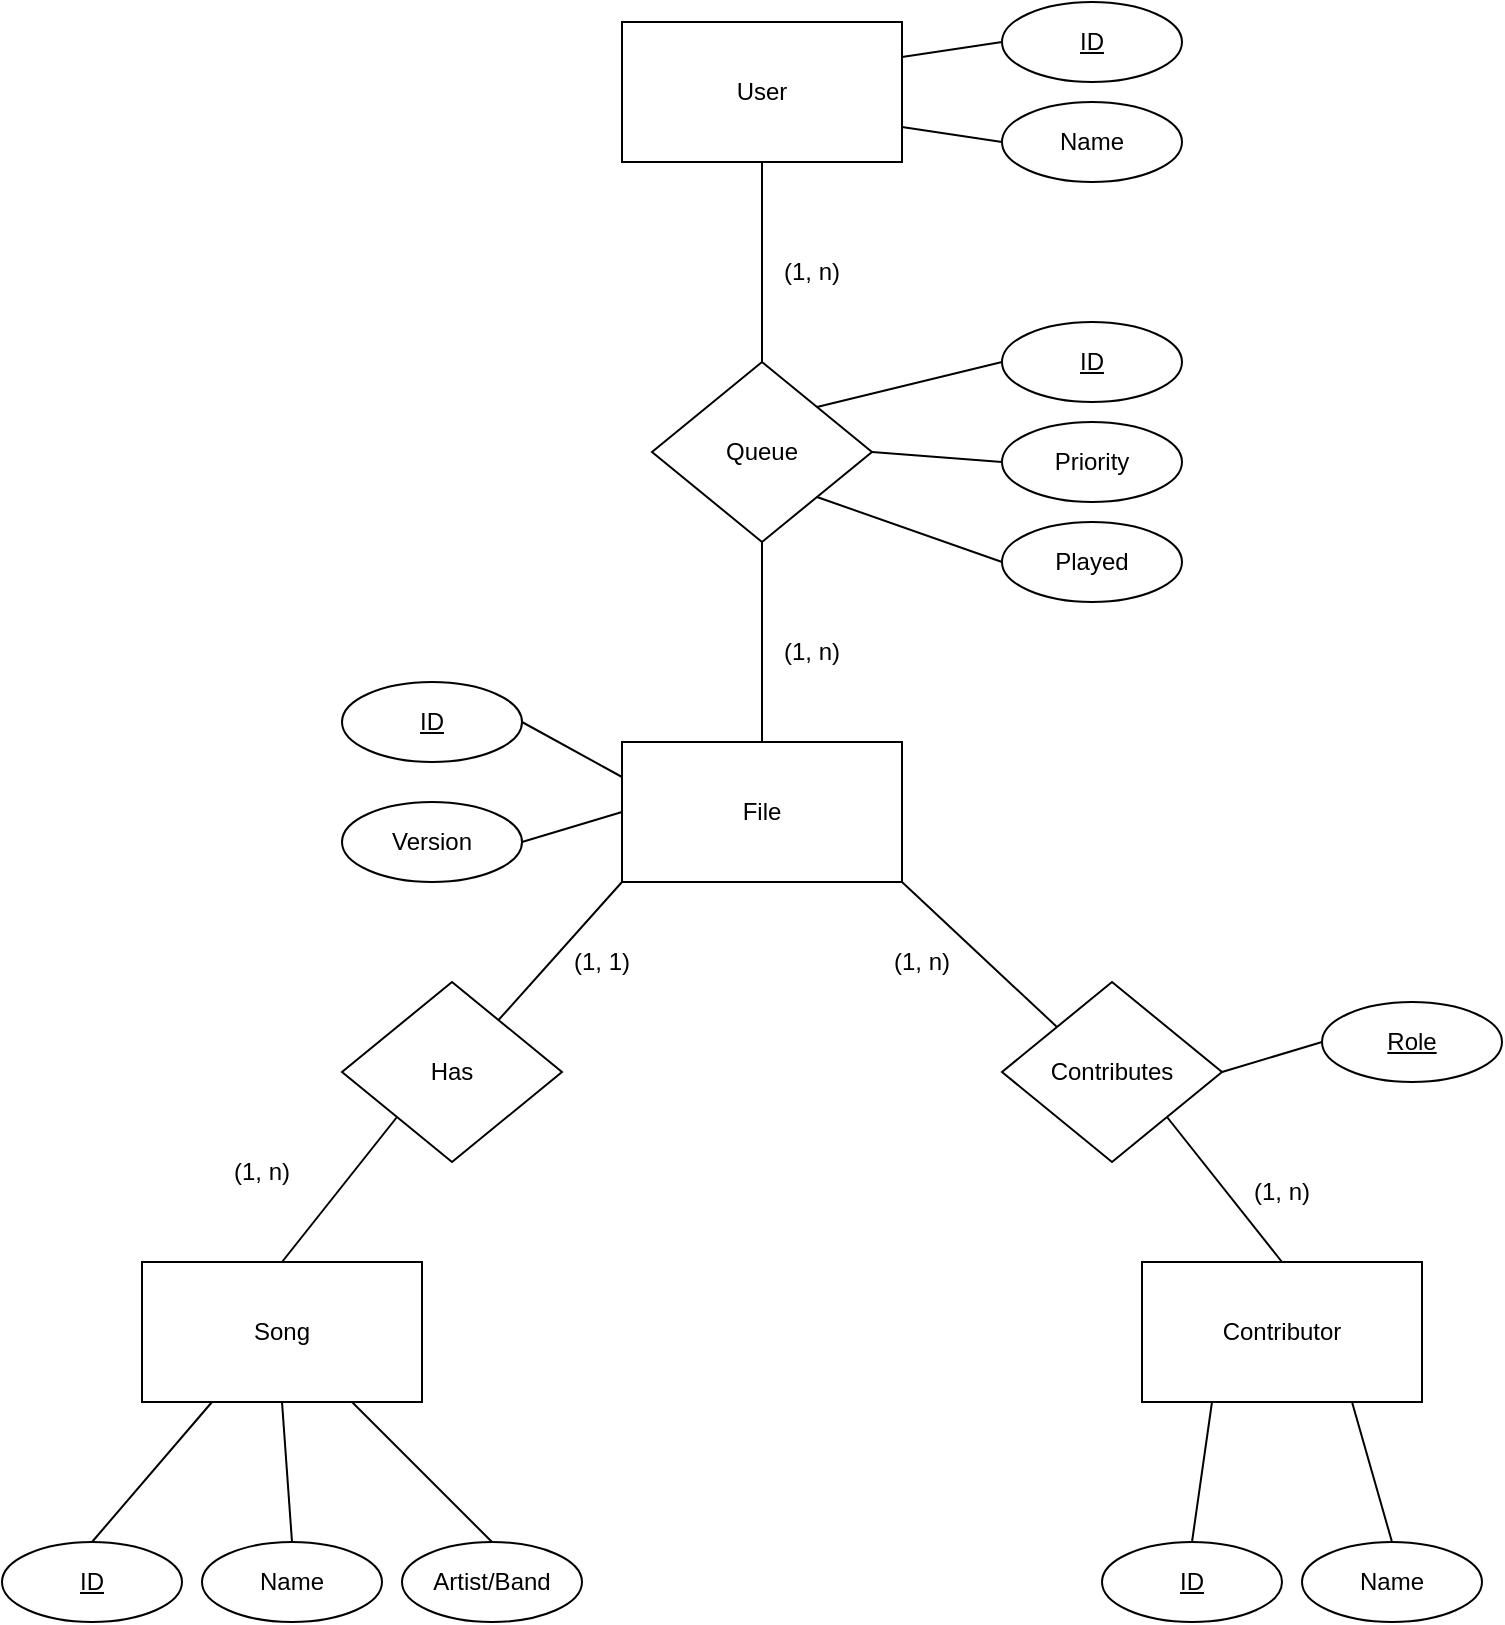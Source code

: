 <mxfile version="21.1.5" type="device">
  <diagram name="Page-1" id="jLnL63d28ECAaQiL935l">
    <mxGraphModel dx="1434" dy="756" grid="1" gridSize="10" guides="1" tooltips="1" connect="1" arrows="1" fold="1" page="1" pageScale="1" pageWidth="850" pageHeight="1100" background="#FFFFFF" math="0" shadow="0">
      <root>
        <mxCell id="0" />
        <mxCell id="1" parent="0" />
        <mxCell id="pWWXd3AjgrICyKJDim29-2" value="User" style="rounded=0;whiteSpace=wrap;html=1;" parent="1" vertex="1">
          <mxGeometry x="330" y="80" width="140" height="70" as="geometry" />
        </mxCell>
        <mxCell id="pWWXd3AjgrICyKJDim29-3" value="File" style="rounded=0;whiteSpace=wrap;html=1;" parent="1" vertex="1">
          <mxGeometry x="330" y="440" width="140" height="70" as="geometry" />
        </mxCell>
        <mxCell id="pWWXd3AjgrICyKJDim29-4" value="Queue" style="rhombus;whiteSpace=wrap;html=1;" parent="1" vertex="1">
          <mxGeometry x="345" y="250" width="110" height="90" as="geometry" />
        </mxCell>
        <mxCell id="pWWXd3AjgrICyKJDim29-5" value="" style="endArrow=none;html=1;rounded=0;exitX=0.5;exitY=0;exitDx=0;exitDy=0;entryX=0.5;entryY=1;entryDx=0;entryDy=0;" parent="1" source="pWWXd3AjgrICyKJDim29-4" target="pWWXd3AjgrICyKJDim29-2" edge="1">
          <mxGeometry width="50" height="50" relative="1" as="geometry">
            <mxPoint x="400" y="300" as="sourcePoint" />
            <mxPoint x="450" y="250" as="targetPoint" />
          </mxGeometry>
        </mxCell>
        <mxCell id="pWWXd3AjgrICyKJDim29-6" value="" style="endArrow=none;html=1;rounded=0;exitX=0.5;exitY=1;exitDx=0;exitDy=0;entryX=0.5;entryY=0;entryDx=0;entryDy=0;" parent="1" source="pWWXd3AjgrICyKJDim29-4" target="pWWXd3AjgrICyKJDim29-3" edge="1">
          <mxGeometry width="50" height="50" relative="1" as="geometry">
            <mxPoint x="400" y="300" as="sourcePoint" />
            <mxPoint x="450" y="250" as="targetPoint" />
          </mxGeometry>
        </mxCell>
        <mxCell id="pWWXd3AjgrICyKJDim29-7" value="&lt;u&gt;ID&lt;/u&gt;" style="ellipse;whiteSpace=wrap;html=1;" parent="1" vertex="1">
          <mxGeometry x="520" y="70" width="90" height="40" as="geometry" />
        </mxCell>
        <mxCell id="pWWXd3AjgrICyKJDim29-8" value="Name" style="ellipse;whiteSpace=wrap;html=1;" parent="1" vertex="1">
          <mxGeometry x="520" y="120" width="90" height="40" as="geometry" />
        </mxCell>
        <mxCell id="pWWXd3AjgrICyKJDim29-9" value="" style="endArrow=none;html=1;rounded=0;exitX=1;exitY=0.25;exitDx=0;exitDy=0;entryX=0;entryY=0.5;entryDx=0;entryDy=0;" parent="1" source="pWWXd3AjgrICyKJDim29-2" target="pWWXd3AjgrICyKJDim29-7" edge="1">
          <mxGeometry width="50" height="50" relative="1" as="geometry">
            <mxPoint x="400" y="210" as="sourcePoint" />
            <mxPoint x="450" y="160" as="targetPoint" />
          </mxGeometry>
        </mxCell>
        <mxCell id="pWWXd3AjgrICyKJDim29-10" value="" style="endArrow=none;html=1;rounded=0;exitX=1;exitY=0.75;exitDx=0;exitDy=0;entryX=0;entryY=0.5;entryDx=0;entryDy=0;" parent="1" source="pWWXd3AjgrICyKJDim29-2" target="pWWXd3AjgrICyKJDim29-8" edge="1">
          <mxGeometry width="50" height="50" relative="1" as="geometry">
            <mxPoint x="480" y="160" as="sourcePoint" />
            <mxPoint x="530" y="152" as="targetPoint" />
          </mxGeometry>
        </mxCell>
        <mxCell id="pWWXd3AjgrICyKJDim29-11" value="&lt;u&gt;ID&lt;/u&gt;" style="ellipse;whiteSpace=wrap;html=1;" parent="1" vertex="1">
          <mxGeometry x="20" y="840" width="90" height="40" as="geometry" />
        </mxCell>
        <mxCell id="pWWXd3AjgrICyKJDim29-12" value="" style="endArrow=none;html=1;rounded=0;exitX=0.25;exitY=1;exitDx=0;exitDy=0;entryX=0.5;entryY=0;entryDx=0;entryDy=0;" parent="1" source="pWWXd3AjgrICyKJDim29-20" target="pWWXd3AjgrICyKJDim29-11" edge="1">
          <mxGeometry width="50" height="50" relative="1" as="geometry">
            <mxPoint x="400" y="420" as="sourcePoint" />
            <mxPoint x="450" y="370" as="targetPoint" />
          </mxGeometry>
        </mxCell>
        <mxCell id="pWWXd3AjgrICyKJDim29-13" value="&lt;u&gt;ID&lt;/u&gt;" style="ellipse;whiteSpace=wrap;html=1;" parent="1" vertex="1">
          <mxGeometry x="520" y="230" width="90" height="40" as="geometry" />
        </mxCell>
        <mxCell id="pWWXd3AjgrICyKJDim29-14" value="Priority" style="ellipse;whiteSpace=wrap;html=1;" parent="1" vertex="1">
          <mxGeometry x="520" y="280" width="90" height="40" as="geometry" />
        </mxCell>
        <mxCell id="pWWXd3AjgrICyKJDim29-15" value="Played" style="ellipse;whiteSpace=wrap;html=1;" parent="1" vertex="1">
          <mxGeometry x="520" y="330" width="90" height="40" as="geometry" />
        </mxCell>
        <mxCell id="pWWXd3AjgrICyKJDim29-16" value="" style="endArrow=none;html=1;rounded=0;exitX=1;exitY=0;exitDx=0;exitDy=0;entryX=0;entryY=0.5;entryDx=0;entryDy=0;" parent="1" source="pWWXd3AjgrICyKJDim29-4" target="pWWXd3AjgrICyKJDim29-13" edge="1">
          <mxGeometry width="50" height="50" relative="1" as="geometry">
            <mxPoint x="400" y="340" as="sourcePoint" />
            <mxPoint x="450" y="290" as="targetPoint" />
          </mxGeometry>
        </mxCell>
        <mxCell id="pWWXd3AjgrICyKJDim29-18" value="" style="endArrow=none;html=1;rounded=0;exitX=1;exitY=0.5;exitDx=0;exitDy=0;entryX=0;entryY=0.5;entryDx=0;entryDy=0;" parent="1" source="pWWXd3AjgrICyKJDim29-4" target="pWWXd3AjgrICyKJDim29-14" edge="1">
          <mxGeometry width="50" height="50" relative="1" as="geometry">
            <mxPoint x="400" y="340" as="sourcePoint" />
            <mxPoint x="450" y="290" as="targetPoint" />
          </mxGeometry>
        </mxCell>
        <mxCell id="pWWXd3AjgrICyKJDim29-19" value="" style="endArrow=none;html=1;rounded=0;exitX=1;exitY=1;exitDx=0;exitDy=0;entryX=0;entryY=0.5;entryDx=0;entryDy=0;" parent="1" source="pWWXd3AjgrICyKJDim29-4" target="pWWXd3AjgrICyKJDim29-15" edge="1">
          <mxGeometry width="50" height="50" relative="1" as="geometry">
            <mxPoint x="400" y="340" as="sourcePoint" />
            <mxPoint x="450" y="290" as="targetPoint" />
          </mxGeometry>
        </mxCell>
        <mxCell id="pWWXd3AjgrICyKJDim29-20" value="Song" style="rounded=0;whiteSpace=wrap;html=1;" parent="1" vertex="1">
          <mxGeometry x="90" y="700" width="140" height="70" as="geometry" />
        </mxCell>
        <mxCell id="pWWXd3AjgrICyKJDim29-21" value="Contributor" style="rounded=0;whiteSpace=wrap;html=1;" parent="1" vertex="1">
          <mxGeometry x="590" y="700" width="140" height="70" as="geometry" />
        </mxCell>
        <mxCell id="pWWXd3AjgrICyKJDim29-22" value="Has" style="rhombus;whiteSpace=wrap;html=1;" parent="1" vertex="1">
          <mxGeometry x="190" y="560" width="110" height="90" as="geometry" />
        </mxCell>
        <mxCell id="pWWXd3AjgrICyKJDim29-23" value="" style="endArrow=none;html=1;rounded=0;exitX=0;exitY=1;exitDx=0;exitDy=0;" parent="1" source="pWWXd3AjgrICyKJDim29-3" target="pWWXd3AjgrICyKJDim29-22" edge="1">
          <mxGeometry width="50" height="50" relative="1" as="geometry">
            <mxPoint x="400" y="530" as="sourcePoint" />
            <mxPoint x="450" y="480" as="targetPoint" />
          </mxGeometry>
        </mxCell>
        <mxCell id="pWWXd3AjgrICyKJDim29-24" value="" style="endArrow=none;html=1;rounded=0;entryX=0.5;entryY=0;entryDx=0;entryDy=0;exitX=0;exitY=1;exitDx=0;exitDy=0;" parent="1" source="pWWXd3AjgrICyKJDim29-22" target="pWWXd3AjgrICyKJDim29-20" edge="1">
          <mxGeometry width="50" height="50" relative="1" as="geometry">
            <mxPoint x="400" y="530" as="sourcePoint" />
            <mxPoint x="450" y="480" as="targetPoint" />
          </mxGeometry>
        </mxCell>
        <mxCell id="pWWXd3AjgrICyKJDim29-25" value="Contributes" style="rhombus;whiteSpace=wrap;html=1;" parent="1" vertex="1">
          <mxGeometry x="520" y="560" width="110" height="90" as="geometry" />
        </mxCell>
        <mxCell id="pWWXd3AjgrICyKJDim29-26" value="" style="endArrow=none;html=1;rounded=0;entryX=0;entryY=0;entryDx=0;entryDy=0;exitX=1;exitY=1;exitDx=0;exitDy=0;" parent="1" source="pWWXd3AjgrICyKJDim29-3" target="pWWXd3AjgrICyKJDim29-25" edge="1">
          <mxGeometry width="50" height="50" relative="1" as="geometry">
            <mxPoint x="400" y="520" as="sourcePoint" />
            <mxPoint x="450" y="470" as="targetPoint" />
          </mxGeometry>
        </mxCell>
        <mxCell id="pWWXd3AjgrICyKJDim29-27" value="" style="endArrow=none;html=1;rounded=0;entryX=1;entryY=1;entryDx=0;entryDy=0;exitX=0.5;exitY=0;exitDx=0;exitDy=0;" parent="1" source="pWWXd3AjgrICyKJDim29-21" target="pWWXd3AjgrICyKJDim29-25" edge="1">
          <mxGeometry width="50" height="50" relative="1" as="geometry">
            <mxPoint x="420" y="570" as="sourcePoint" />
            <mxPoint x="450" y="510" as="targetPoint" />
          </mxGeometry>
        </mxCell>
        <mxCell id="pWWXd3AjgrICyKJDim29-28" value="&lt;u&gt;ID&lt;/u&gt;" style="ellipse;whiteSpace=wrap;html=1;" parent="1" vertex="1">
          <mxGeometry x="190" y="410" width="90" height="40" as="geometry" />
        </mxCell>
        <mxCell id="pWWXd3AjgrICyKJDim29-29" value="&lt;u&gt;ID&lt;/u&gt;" style="ellipse;whiteSpace=wrap;html=1;" parent="1" vertex="1">
          <mxGeometry x="570" y="840" width="90" height="40" as="geometry" />
        </mxCell>
        <mxCell id="pWWXd3AjgrICyKJDim29-31" value="" style="endArrow=none;html=1;rounded=0;entryX=0;entryY=0.25;entryDx=0;entryDy=0;exitX=1;exitY=0.5;exitDx=0;exitDy=0;" parent="1" source="pWWXd3AjgrICyKJDim29-28" target="pWWXd3AjgrICyKJDim29-3" edge="1">
          <mxGeometry width="50" height="50" relative="1" as="geometry">
            <mxPoint x="400" y="690" as="sourcePoint" />
            <mxPoint x="450" y="640" as="targetPoint" />
          </mxGeometry>
        </mxCell>
        <mxCell id="pWWXd3AjgrICyKJDim29-32" value="" style="endArrow=none;html=1;rounded=0;entryX=0.25;entryY=1;entryDx=0;entryDy=0;exitX=0.5;exitY=0;exitDx=0;exitDy=0;" parent="1" source="pWWXd3AjgrICyKJDim29-29" target="pWWXd3AjgrICyKJDim29-21" edge="1">
          <mxGeometry width="50" height="50" relative="1" as="geometry">
            <mxPoint x="400" y="690" as="sourcePoint" />
            <mxPoint x="450" y="640" as="targetPoint" />
          </mxGeometry>
        </mxCell>
        <mxCell id="pWWXd3AjgrICyKJDim29-33" value="Name" style="ellipse;whiteSpace=wrap;html=1;" parent="1" vertex="1">
          <mxGeometry x="670" y="840" width="90" height="40" as="geometry" />
        </mxCell>
        <mxCell id="pWWXd3AjgrICyKJDim29-34" value="" style="endArrow=none;html=1;rounded=0;entryX=0.75;entryY=1;entryDx=0;entryDy=0;exitX=0.5;exitY=0;exitDx=0;exitDy=0;" parent="1" source="pWWXd3AjgrICyKJDim29-33" target="pWWXd3AjgrICyKJDim29-21" edge="1">
          <mxGeometry width="50" height="50" relative="1" as="geometry">
            <mxPoint x="400" y="750" as="sourcePoint" />
            <mxPoint x="450" y="700" as="targetPoint" />
          </mxGeometry>
        </mxCell>
        <mxCell id="pWWXd3AjgrICyKJDim29-35" value="&lt;u&gt;Role&lt;/u&gt;" style="ellipse;whiteSpace=wrap;html=1;" parent="1" vertex="1">
          <mxGeometry x="680" y="570" width="90" height="40" as="geometry" />
        </mxCell>
        <mxCell id="pWWXd3AjgrICyKJDim29-36" value="" style="endArrow=none;html=1;rounded=0;entryX=0;entryY=0.5;entryDx=0;entryDy=0;exitX=1;exitY=0.5;exitDx=0;exitDy=0;" parent="1" source="pWWXd3AjgrICyKJDim29-25" target="pWWXd3AjgrICyKJDim29-35" edge="1">
          <mxGeometry width="50" height="50" relative="1" as="geometry">
            <mxPoint x="630" y="600" as="sourcePoint" />
            <mxPoint x="420" y="590" as="targetPoint" />
          </mxGeometry>
        </mxCell>
        <mxCell id="pWWXd3AjgrICyKJDim29-37" value="(1, n)" style="text;html=1;strokeColor=none;fillColor=none;align=center;verticalAlign=middle;whiteSpace=wrap;rounded=0;" parent="1" vertex="1">
          <mxGeometry x="395" y="190" width="60" height="30" as="geometry" />
        </mxCell>
        <mxCell id="pWWXd3AjgrICyKJDim29-38" value="(1, n)" style="text;html=1;strokeColor=none;fillColor=none;align=center;verticalAlign=middle;whiteSpace=wrap;rounded=0;" parent="1" vertex="1">
          <mxGeometry x="395" y="380" width="60" height="30" as="geometry" />
        </mxCell>
        <mxCell id="pWWXd3AjgrICyKJDim29-39" value="(1, 1)" style="text;html=1;strokeColor=none;fillColor=none;align=center;verticalAlign=middle;whiteSpace=wrap;rounded=0;" parent="1" vertex="1">
          <mxGeometry x="290" y="535" width="60" height="30" as="geometry" />
        </mxCell>
        <mxCell id="pWWXd3AjgrICyKJDim29-40" value="(1, n)" style="text;html=1;strokeColor=none;fillColor=none;align=center;verticalAlign=middle;whiteSpace=wrap;rounded=0;" parent="1" vertex="1">
          <mxGeometry x="120" y="640" width="60" height="30" as="geometry" />
        </mxCell>
        <mxCell id="pWWXd3AjgrICyKJDim29-41" value="(1, n)" style="text;html=1;strokeColor=none;fillColor=none;align=center;verticalAlign=middle;whiteSpace=wrap;rounded=0;" parent="1" vertex="1">
          <mxGeometry x="630" y="650" width="60" height="30" as="geometry" />
        </mxCell>
        <mxCell id="pWWXd3AjgrICyKJDim29-42" value="(1, n)" style="text;html=1;strokeColor=none;fillColor=none;align=center;verticalAlign=middle;whiteSpace=wrap;rounded=0;" parent="1" vertex="1">
          <mxGeometry x="450" y="535" width="60" height="30" as="geometry" />
        </mxCell>
        <mxCell id="1eaoJKPbckSzn4keecf2-1" value="Name" style="ellipse;whiteSpace=wrap;html=1;" parent="1" vertex="1">
          <mxGeometry x="120" y="840" width="90" height="40" as="geometry" />
        </mxCell>
        <mxCell id="1eaoJKPbckSzn4keecf2-2" value="Artist/Band" style="ellipse;whiteSpace=wrap;html=1;" parent="1" vertex="1">
          <mxGeometry x="220" y="840" width="90" height="40" as="geometry" />
        </mxCell>
        <mxCell id="1eaoJKPbckSzn4keecf2-3" value="" style="endArrow=none;html=1;rounded=0;entryX=0.5;entryY=0;entryDx=0;entryDy=0;exitX=0.5;exitY=1;exitDx=0;exitDy=0;" parent="1" source="pWWXd3AjgrICyKJDim29-20" target="1eaoJKPbckSzn4keecf2-1" edge="1">
          <mxGeometry width="50" height="50" relative="1" as="geometry">
            <mxPoint x="330" y="470" as="sourcePoint" />
            <mxPoint x="280" y="470" as="targetPoint" />
          </mxGeometry>
        </mxCell>
        <mxCell id="1eaoJKPbckSzn4keecf2-5" value="" style="endArrow=none;html=1;rounded=0;entryX=0.5;entryY=0;entryDx=0;entryDy=0;exitX=0.75;exitY=1;exitDx=0;exitDy=0;" parent="1" source="pWWXd3AjgrICyKJDim29-20" target="1eaoJKPbckSzn4keecf2-2" edge="1">
          <mxGeometry width="50" height="50" relative="1" as="geometry">
            <mxPoint x="320" y="510" as="sourcePoint" />
            <mxPoint x="450" y="410" as="targetPoint" />
          </mxGeometry>
        </mxCell>
        <mxCell id="bS1gosjb5a5UEJvufa9c-1" value="Version" style="ellipse;whiteSpace=wrap;html=1;" parent="1" vertex="1">
          <mxGeometry x="190" y="470" width="90" height="40" as="geometry" />
        </mxCell>
        <mxCell id="bS1gosjb5a5UEJvufa9c-2" value="" style="endArrow=none;html=1;rounded=0;exitX=1;exitY=0.5;exitDx=0;exitDy=0;entryX=0;entryY=0.5;entryDx=0;entryDy=0;" parent="1" source="bS1gosjb5a5UEJvufa9c-1" target="pWWXd3AjgrICyKJDim29-3" edge="1">
          <mxGeometry width="50" height="50" relative="1" as="geometry">
            <mxPoint x="400" y="490" as="sourcePoint" />
            <mxPoint x="450" y="440" as="targetPoint" />
          </mxGeometry>
        </mxCell>
      </root>
    </mxGraphModel>
  </diagram>
</mxfile>
